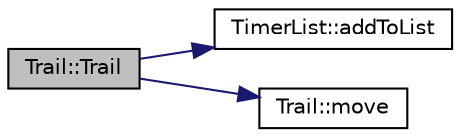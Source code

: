 digraph "Trail::Trail"
{
 // LATEX_PDF_SIZE
  edge [fontname="Helvetica",fontsize="10",labelfontname="Helvetica",labelfontsize="10"];
  node [fontname="Helvetica",fontsize="10",shape=record];
  rankdir="LR";
  Node0 [label="Trail::Trail",height=0.2,width=0.4,color="black", fillcolor="grey75", style="filled", fontcolor="black",tooltip=" "];
  Node0 -> Node1 [color="midnightblue",fontsize="10",style="solid",fontname="Helvetica"];
  Node1 [label="TimerList::addToList",height=0.2,width=0.4,color="black", fillcolor="white", style="filled",URL="$class_timer_list.html#aef9d9329d9a4c1fe385380066c59a0fa",tooltip=" "];
  Node0 -> Node2 [color="midnightblue",fontsize="10",style="solid",fontname="Helvetica"];
  Node2 [label="Trail::move",height=0.2,width=0.4,color="black", fillcolor="white", style="filled",URL="$class_trail.html#a19f7152f6634559a42c99467b54ed9f1",tooltip=" "];
}
